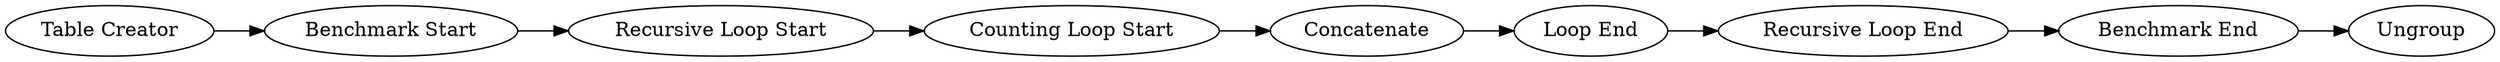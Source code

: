 digraph {
	6 -> 4
	3 -> 5
	8 -> 3
	7 -> 6
	9 -> 10
	2 -> 8
	5 -> 7
	4 -> 9
	5 [label="Counting Loop Start"]
	7 [label=Concatenate]
	9 [label="Benchmark End"]
	4 [label="Recursive Loop End"]
	8 [label="Benchmark Start"]
	6 [label="Loop End"]
	3 [label="Recursive Loop Start"]
	2 [label="Table Creator"]
	10 [label=Ungroup]
	rankdir=LR
}
